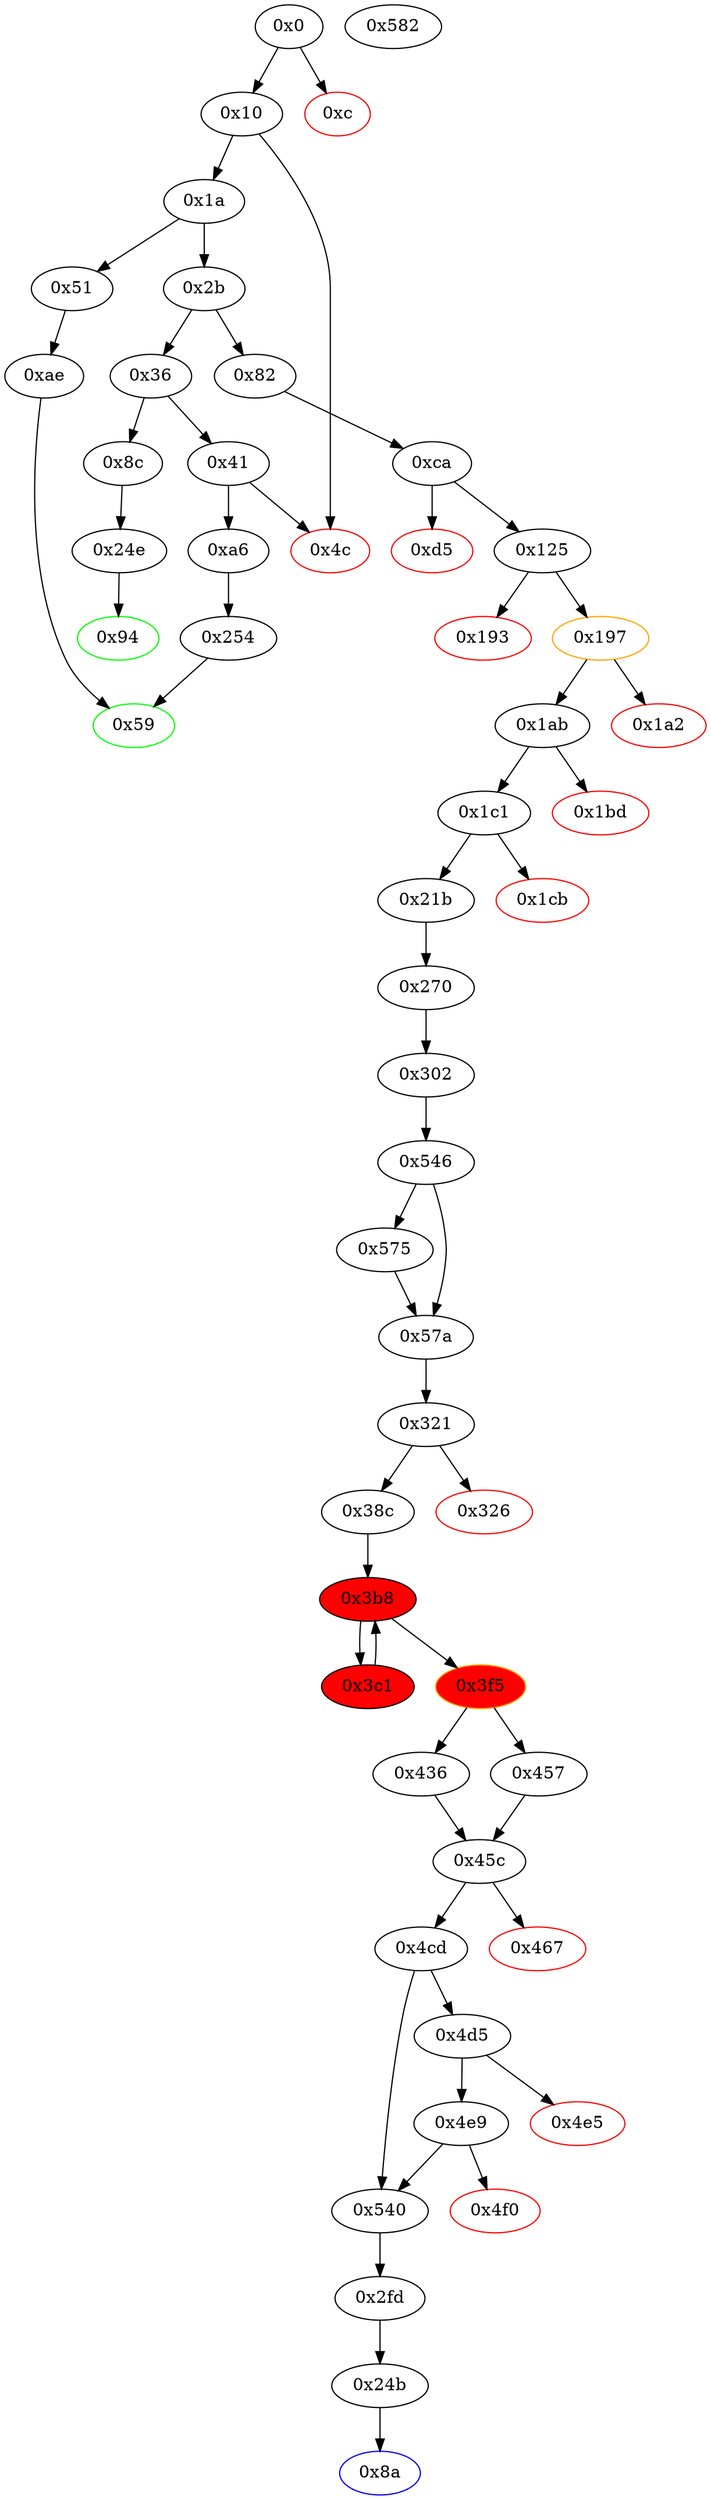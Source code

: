 strict digraph "" {
"0x3b8" [fillcolor=red, id="0x3b8", style=filled, tooltip="Block 0x3b8\n[0x3b8:0x3c0]\n---\nPredecessors: [0x38c, 0x3c1]\nSuccessors: [0x3c1, 0x3f5]\n---\n0x3b8 JUMPDEST\n0x3b9 PUSH1 0x20\n0x3bb DUP4\n0x3bc LT\n0x3bd PUSH2 0x3f5\n0x3c0 JUMPI\n---\n0x3b8: JUMPDEST \n0x3b9: V205 = 0x20\n0x3bc: V206 = LT S2 0x20\n0x3bd: V207 = 0x3f5\n0x3c0: JUMPI 0x3f5 V206\n---\nEntry stack: [V13, 0x8a, V116, 0x24b, V142, V143, V116, 0x2fd, V142, V161, 0x0, 0x60, V199, V161, V201, V201, V204, V202, S2, S1, S0]\nStack pops: 3\nStack additions: [S2, S1, S0]\nExit stack: [V13, 0x8a, V116, 0x24b, V142, V143, V116, 0x2fd, V142, V161, 0x0, 0x60, V199, V161, V201, V201, V204, V202, S2, S1, S0]\n\nDef sites:\nV13: {0x1a.0x1f}\n0x8a: {0x82.0x83}\nV116: {0x1c1.0x1c3}\n0x24b: {0x21b.0x222}\nV142: {0x21b.0x23d}\nV143: {0x21b.0x23f}\nV116: {0x1c1.0x1c3}\n0x2fd: {0x270.0x2f3}\nV142: {0x21b.0x23d}\nV161: {0x270.0x29a}\n0x0: {0x38c.0x38d}\n0x60: {0x38c.0x38f}\nV199: {0x38c.0x3a7}\nV161: {0x270.0x29a}\nV201: {0x38c.0x3ab}\nV201: {0x38c.0x3ab}\nV204: {0x38c.0x3b3}\nV202: {0x38c.0x3af}\nS2: {0x3c1.0x3e8, 0x38c.0x3af}\nS1: {0x3c1.0x3ee, 0x38c.0x3ab}\nS0: {0x3c1.0x3f0, 0x38c.0x3b3}\n"];
"0x51" [fillcolor=white, id="0x51", style=filled, tooltip="Block 0x51\n[0x51:0x58]\n---\nPredecessors: [0x1a]\nSuccessors: [0xae]\n---\n0x51 JUMPDEST\n0x52 PUSH2 0x59\n0x55 PUSH2 0xae\n0x58 JUMP\n---\n0x51: JUMPDEST \n0x52: V27 = 0x59\n0x55: V28 = 0xae\n0x58: JUMP 0xae\n---\nEntry stack: [V13]\nStack pops: 0\nStack additions: [0x59]\nExit stack: [V13, 0x59]\n\nDef sites:\nV13: {0x1a.0x1f}\n"];
"0x4f0" [color=red, fillcolor=white, id="0x4f0", style=filled, tooltip="Block 0x4f0\n[0x4f0:0x53f]\n---\nPredecessors: [0x4e9]\nSuccessors: []\n---\n0x4f0 PUSH1 0x40\n0x4f2 MLOAD\n0x4f3 PUSH32 0x8c379a000000000000000000000000000000000000000000000000000000000\n0x514 DUP2\n0x515 MSTORE\n0x516 PUSH1 0x4\n0x518 ADD\n0x519 DUP1\n0x51a DUP1\n0x51b PUSH1 0x20\n0x51d ADD\n0x51e DUP3\n0x51f DUP2\n0x520 SUB\n0x521 DUP3\n0x522 MSTORE\n0x523 PUSH1 0x2a\n0x525 DUP2\n0x526 MSTORE\n0x527 PUSH1 0x20\n0x529 ADD\n0x52a DUP1\n0x52b PUSH2 0x5b5\n0x52e PUSH1 0x2a\n0x530 SWAP2\n0x531 CODECOPY\n0x532 PUSH1 0x40\n0x534 ADD\n0x535 SWAP2\n0x536 POP\n0x537 POP\n0x538 PUSH1 0x40\n0x53a MLOAD\n0x53b DUP1\n0x53c SWAP2\n0x53d SUB\n0x53e SWAP1\n0x53f REVERT\n---\n0x4f0: V285 = 0x40\n0x4f2: V286 = M[0x40]\n0x4f3: V287 = 0x8c379a000000000000000000000000000000000000000000000000000000000\n0x515: M[V286] = 0x8c379a000000000000000000000000000000000000000000000000000000000\n0x516: V288 = 0x4\n0x518: V289 = ADD 0x4 V286\n0x51b: V290 = 0x20\n0x51d: V291 = ADD 0x20 V289\n0x520: V292 = SUB V291 V289\n0x522: M[V289] = V292\n0x523: V293 = 0x2a\n0x526: M[V291] = 0x2a\n0x527: V294 = 0x20\n0x529: V295 = ADD 0x20 V291\n0x52b: V296 = 0x5b5\n0x52e: V297 = 0x2a\n0x531: CODECOPY V295 0x5b5 0x2a\n0x532: V298 = 0x40\n0x534: V299 = ADD 0x40 V295\n0x538: V300 = 0x40\n0x53a: V301 = M[0x40]\n0x53d: V302 = SUB V299 V301\n0x53f: REVERT V301 V302\n---\nEntry stack: [V13, 0x8a, V116, 0x24b, V142, V143, V116, 0x2fd, V142, V161, V234, S0]\nStack pops: 0\nStack additions: []\nExit stack: [V13, 0x8a, V116, 0x24b, V142, V143, V116, 0x2fd, V142, V161, V234, S0]\n\nDef sites:\nV13: {0x1a.0x1f}\n0x8a: {0x82.0x83}\nV116: {0x1c1.0x1c3}\n0x24b: {0x21b.0x222}\nV142: {0x21b.0x23d}\nV143: {0x21b.0x23f}\nV116: {0x1c1.0x1c3}\n0x2fd: {0x270.0x2f3}\nV142: {0x21b.0x23d}\nV161: {0x270.0x29a}\nV234: {0x3f5.0x428}\nS0: {0x457.0x458, 0x436.0x438}\n"];
"0x302" [fillcolor=white, id="0x302", style=filled, tooltip="Block 0x302\n[0x302:0x320]\n---\nPredecessors: [0x270]\nSuccessors: [0x546]\n---\n0x302 JUMPDEST\n0x303 PUSH2 0x321\n0x306 DUP3\n0x307 PUSH20 0xffffffffffffffffffffffffffffffffffffffff\n0x31c AND\n0x31d PUSH2 0x546\n0x320 JUMP\n---\n0x302: JUMPDEST \n0x303: V175 = 0x321\n0x307: V176 = 0xffffffffffffffffffffffffffffffffffffffff\n0x31c: V177 = AND 0xffffffffffffffffffffffffffffffffffffffff V142\n0x31d: V178 = 0x546\n0x320: JUMP 0x546\n---\nEntry stack: [V13, 0x8a, V116, 0x24b, V142, V143, V116, 0x2fd, V142, V161]\nStack pops: 2\nStack additions: [S1, S0, 0x321, V177]\nExit stack: [V13, 0x8a, V116, 0x24b, V142, V143, V116, 0x2fd, V142, V161, 0x321, V177]\n\nDef sites:\nV13: {0x1a.0x1f}\n0x8a: {0x82.0x83}\nV116: {0x1c1.0x1c3}\n0x24b: {0x21b.0x222}\nV142: {0x21b.0x23d}\nV143: {0x21b.0x23f}\nV116: {0x1c1.0x1c3}\n0x2fd: {0x270.0x2f3}\nV142: {0x21b.0x23d}\nV161: {0x270.0x29a}\n"];
"0x193" [color=red, fillcolor=white, id="0x193", style=filled, tooltip="Block 0x193\n[0x193:0x196]\n---\nPredecessors: [0x125]\nSuccessors: []\n---\n0x193 PUSH1 0x0\n0x195 DUP1\n0x196 REVERT\n---\n0x193: V98 = 0x0\n0x196: REVERT 0x0 0x0\n---\nEntry stack: [V13, 0x8a, 0x0, V87, 0x70a08231, V90, 0x20, V85, V93, V85, V87, V95]\nStack pops: 0\nStack additions: []\nExit stack: [V13, 0x8a, 0x0, V87, 0x70a08231, V90, 0x20, V85, V93, V85, V87, V95]\n\nDef sites:\nV13: {0x1a.0x1f}\n0x8a: {0x82.0x83}\n0x0: {0x125.0x126}\nV87: {0x125.0x170}\n0x70a08231: {0x125.0x172}\nV90: {0x125.0x17c}\n0x20: {0x125.0x17e}\nV85: {0x125.0x158}\nV93: {0x125.0x187}\nV85: {0x125.0x158}\nV87: {0x125.0x170}\nV95: {0x125.0x18c}\n"];
"0x270" [fillcolor=white, id="0x270", style=filled, tooltip="Block 0x270\n[0x270:0x2fc]\n---\nPredecessors: [0x21b]\nSuccessors: [0x302]\n---\n0x270 JUMPDEST\n0x271 PUSH1 0x40\n0x273 DUP1\n0x274 MLOAD\n0x275 PUSH20 0xffffffffffffffffffffffffffffffffffffffff\n0x28a DUP5\n0x28b AND\n0x28c PUSH1 0x24\n0x28e DUP3\n0x28f ADD\n0x290 MSTORE\n0x291 PUSH1 0x44\n0x293 DUP1\n0x294 DUP3\n0x295 ADD\n0x296 DUP5\n0x297 SWAP1\n0x298 MSTORE\n0x299 DUP3\n0x29a MLOAD\n0x29b DUP1\n0x29c DUP4\n0x29d SUB\n0x29e SWAP1\n0x29f SWAP2\n0x2a0 ADD\n0x2a1 DUP2\n0x2a2 MSTORE\n0x2a3 PUSH1 0x64\n0x2a5 SWAP1\n0x2a6 SWAP2\n0x2a7 ADD\n0x2a8 SWAP1\n0x2a9 SWAP2\n0x2aa MSTORE\n0x2ab PUSH1 0x20\n0x2ad DUP2\n0x2ae ADD\n0x2af DUP1\n0x2b0 MLOAD\n0x2b1 PUSH28 0xffffffffffffffffffffffffffffffffffffffffffffffffffffffff\n0x2ce AND\n0x2cf PUSH32 0xa9059cbb00000000000000000000000000000000000000000000000000000000\n0x2f0 OR\n0x2f1 SWAP1\n0x2f2 MSTORE\n0x2f3 PUSH2 0x2fd\n0x2f6 SWAP1\n0x2f7 DUP5\n0x2f8 SWAP1\n0x2f9 PUSH2 0x302\n0x2fc JUMP\n---\n0x270: JUMPDEST \n0x271: V153 = 0x40\n0x274: V154 = M[0x40]\n0x275: V155 = 0xffffffffffffffffffffffffffffffffffffffff\n0x28b: V156 = AND V143 0xffffffffffffffffffffffffffffffffffffffff\n0x28c: V157 = 0x24\n0x28f: V158 = ADD V154 0x24\n0x290: M[V158] = V156\n0x291: V159 = 0x44\n0x295: V160 = ADD V154 0x44\n0x298: M[V160] = V116\n0x29a: V161 = M[0x40]\n0x29d: V162 = SUB V154 V161\n0x2a0: V163 = ADD 0x44 V162\n0x2a2: M[V161] = V163\n0x2a3: V164 = 0x64\n0x2a7: V165 = ADD V154 0x64\n0x2aa: M[0x40] = V165\n0x2ab: V166 = 0x20\n0x2ae: V167 = ADD V161 0x20\n0x2b0: V168 = M[V167]\n0x2b1: V169 = 0xffffffffffffffffffffffffffffffffffffffffffffffffffffffff\n0x2ce: V170 = AND 0xffffffffffffffffffffffffffffffffffffffffffffffffffffffff V168\n0x2cf: V171 = 0xa9059cbb00000000000000000000000000000000000000000000000000000000\n0x2f0: V172 = OR 0xa9059cbb00000000000000000000000000000000000000000000000000000000 V170\n0x2f2: M[V167] = V172\n0x2f3: V173 = 0x2fd\n0x2f9: V174 = 0x302\n0x2fc: JUMP 0x302\n---\nEntry stack: [V13, 0x8a, V116, 0x24b, V142, V143, V116]\nStack pops: 3\nStack additions: [S2, S1, S0, 0x2fd, S2, V161]\nExit stack: [V13, 0x8a, V116, 0x24b, V142, V143, V116, 0x2fd, V142, V161]\n\nDef sites:\nV13: {0x1a.0x1f}\n0x8a: {0x82.0x83}\nV116: {0x1c1.0x1c3}\n0x24b: {0x21b.0x222}\nV142: {0x21b.0x23d}\nV143: {0x21b.0x23f}\nV116: {0x1c1.0x1c3}\n"];
"0x575" [fillcolor=white, id="0x575", style=filled, tooltip="Block 0x575\n[0x575:0x579]\n---\nPredecessors: [0x546]\nSuccessors: [0x57a]\n---\n0x575 POP\n0x576 DUP1\n0x577 DUP3\n0x578 EQ\n0x579 ISZERO\n---\n0x578: V309 = EQ V304 0xc5d2460186f7233c927e7db2dcc703c0e500b653ca82273b7bfad8045d85a470\n0x579: V310 = ISZERO V309\n---\nEntry stack: [V13, 0x8a, V116, 0x24b, V142, V143, V116, 0x2fd, V142, V161, 0x321, V177, 0x0, V304, 0xc5d2460186f7233c927e7db2dcc703c0e500b653ca82273b7bfad8045d85a470, V307]\nStack pops: 3\nStack additions: [S2, S1, V310]\nExit stack: [V13, 0x8a, V116, 0x24b, V142, V143, V116, 0x2fd, V142, V161, 0x321, V177, 0x0, V304, 0xc5d2460186f7233c927e7db2dcc703c0e500b653ca82273b7bfad8045d85a470, V310]\n\nDef sites:\nV13: {0x1a.0x1f}\n0x8a: {0x82.0x83}\nV116: {0x1c1.0x1c3}\n0x24b: {0x21b.0x222}\nV142: {0x21b.0x23d}\nV143: {0x21b.0x23f}\nV116: {0x1c1.0x1c3}\n0x2fd: {0x270.0x2f3}\nV142: {0x21b.0x23d}\nV161: {0x270.0x29a}\n0x321: {0x302.0x303}\nV177: {0x302.0x31c}\n0x0: {0x546.0x547}\nV304: {0x546.0x54a}\n0xc5d2460186f7233c927e7db2dcc703c0e500b653ca82273b7bfad8045d85a470: {0x546.0x54b}\nV307: {0x546.0x56f}\n"];
"0x2b" [fillcolor=white, id="0x2b", style=filled, tooltip="Block 0x2b\n[0x2b:0x35]\n---\nPredecessors: [0x1a]\nSuccessors: [0x36, 0x82]\n---\n0x2b DUP1\n0x2c PUSH4 0x86d1a69f\n0x31 EQ\n0x32 PUSH2 0x82\n0x35 JUMPI\n---\n0x2c: V17 = 0x86d1a69f\n0x31: V18 = EQ 0x86d1a69f V13\n0x32: V19 = 0x82\n0x35: JUMPI 0x82 V18\n---\nEntry stack: [V13]\nStack pops: 1\nStack additions: [S0]\nExit stack: [V13]\n\nDef sites:\nV13: {0x1a.0x1f}\n"];
"0x24b" [fillcolor=white, id="0x24b", style=filled, tooltip="Block 0x24b\n[0x24b:0x24d]\n---\nPredecessors: [0x2fd]\nSuccessors: [0x8a]\n---\n0x24b JUMPDEST\n0x24c POP\n0x24d JUMP\n---\n0x24b: JUMPDEST \n0x24d: JUMP 0x8a\n---\nEntry stack: [V13, 0x8a, V116]\nStack pops: 2\nStack additions: []\nExit stack: [V13]\n\nDef sites:\nV13: {0x1a.0x1f}\n0x8a: {0x82.0x83}\nV116: {0x1c1.0x1c3}\n"];
"0x1ab" [fillcolor=white, id="0x1ab", style=filled, tooltip="Block 0x1ab\n[0x1ab:0x1bc]\n---\nPredecessors: [0x197]\nSuccessors: [0x1bd, 0x1c1]\n---\n0x1ab JUMPDEST\n0x1ac POP\n0x1ad POP\n0x1ae POP\n0x1af POP\n0x1b0 PUSH1 0x40\n0x1b2 MLOAD\n0x1b3 RETURNDATASIZE\n0x1b4 PUSH1 0x20\n0x1b6 DUP2\n0x1b7 LT\n0x1b8 ISZERO\n0x1b9 PUSH2 0x1c1\n0x1bc JUMPI\n---\n0x1ab: JUMPDEST \n0x1b0: V108 = 0x40\n0x1b2: V109 = M[0x40]\n0x1b3: V110 = RETURNDATASIZE\n0x1b4: V111 = 0x20\n0x1b7: V112 = LT V110 0x20\n0x1b8: V113 = ISZERO V112\n0x1b9: V114 = 0x1c1\n0x1bc: JUMPI 0x1c1 V113\n---\nEntry stack: [V13, 0x8a, 0x0, V87, 0x70a08231, V90, V101]\nStack pops: 4\nStack additions: [V109, V110]\nExit stack: [V13, 0x8a, 0x0, V109, V110]\n\nDef sites:\nV13: {0x1a.0x1f}\n0x8a: {0x82.0x83}\n0x0: {0x125.0x126}\nV87: {0x125.0x170}\n0x70a08231: {0x125.0x172}\nV90: {0x125.0x17c}\nV101: {0x197.0x19b}\n"];
"0x45c" [fillcolor=white, id="0x45c", style=filled, tooltip="Block 0x45c\n[0x45c:0x466]\n---\nPredecessors: [0x436, 0x457]\nSuccessors: [0x467, 0x4cd]\n---\n0x45c JUMPDEST\n0x45d POP\n0x45e SWAP2\n0x45f POP\n0x460 SWAP2\n0x461 POP\n0x462 DUP2\n0x463 PUSH2 0x4cd\n0x466 JUMPI\n---\n0x45c: JUMPDEST \n0x463: V256 = 0x4cd\n0x466: JUMPI 0x4cd V234\n---\nEntry stack: [V13, 0x8a, V116, 0x24b, V142, V143, V116, 0x2fd, V142, V161, 0x0, 0x60, V234, S1, V235]\nStack pops: 5\nStack additions: [S2, S1]\nExit stack: [V13, 0x8a, V116, 0x24b, V142, V143, V116, 0x2fd, V142, V161, V234, S1]\n\nDef sites:\nV13: {0x1a.0x1f}\n0x8a: {0x82.0x83}\nV116: {0x1c1.0x1c3}\n0x24b: {0x21b.0x222}\nV142: {0x21b.0x23d}\nV143: {0x21b.0x23f}\nV116: {0x1c1.0x1c3}\n0x2fd: {0x270.0x2f3}\nV142: {0x21b.0x23d}\nV161: {0x270.0x29a}\n0x0: {0x38c.0x38d}\n0x60: {0x38c.0x38f}\nV234: {0x3f5.0x428}\nS1: {0x457.0x458, 0x436.0x438}\nV235: {0x3f5.0x42c}\n"];
"0x1a2" [color=red, fillcolor=white, id="0x1a2", style=filled, tooltip="Block 0x1a2\n[0x1a2:0x1aa]\n---\nPredecessors: [0x197]\nSuccessors: []\n---\n0x1a2 RETURNDATASIZE\n0x1a3 PUSH1 0x0\n0x1a5 DUP1\n0x1a6 RETURNDATACOPY\n0x1a7 RETURNDATASIZE\n0x1a8 PUSH1 0x0\n0x1aa REVERT\n---\n0x1a2: V104 = RETURNDATASIZE\n0x1a3: V105 = 0x0\n0x1a6: RETURNDATACOPY 0x0 0x0 V104\n0x1a7: V106 = RETURNDATASIZE\n0x1a8: V107 = 0x0\n0x1aa: REVERT 0x0 V106\n---\nEntry stack: [V13, 0x8a, 0x0, V87, 0x70a08231, V90, V101]\nStack pops: 0\nStack additions: []\nExit stack: [V13, 0x8a, 0x0, V87, 0x70a08231, V90, V101]\n\nDef sites:\nV13: {0x1a.0x1f}\n0x8a: {0x82.0x83}\n0x0: {0x125.0x126}\nV87: {0x125.0x170}\n0x70a08231: {0x125.0x172}\nV90: {0x125.0x17c}\nV101: {0x197.0x19b}\n"];
"0x254" [fillcolor=white, id="0x254", style=filled, tooltip="Block 0x254\n[0x254:0x26f]\n---\nPredecessors: [0xa6]\nSuccessors: [0x59]\n---\n0x254 JUMPDEST\n0x255 PUSH1 0x0\n0x257 SLOAD\n0x258 PUSH20 0xffffffffffffffffffffffffffffffffffffffff\n0x26d AND\n0x26e SWAP1\n0x26f JUMP\n---\n0x254: JUMPDEST \n0x255: V149 = 0x0\n0x257: V150 = S[0x0]\n0x258: V151 = 0xffffffffffffffffffffffffffffffffffffffff\n0x26d: V152 = AND 0xffffffffffffffffffffffffffffffffffffffff V150\n0x26f: JUMP 0x59\n---\nEntry stack: [V13, 0x59]\nStack pops: 1\nStack additions: [V152]\nExit stack: [V13, V152]\n\nDef sites:\nV13: {0x1a.0x1f}\n0x59: {0xa6.0xa7}\n"];
"0x546" [fillcolor=white, id="0x546", style=filled, tooltip="Block 0x546\n[0x546:0x574]\n---\nPredecessors: [0x302]\nSuccessors: [0x575, 0x57a]\n---\n0x546 JUMPDEST\n0x547 PUSH1 0x0\n0x549 DUP2\n0x54a EXTCODEHASH\n0x54b PUSH32 0xc5d2460186f7233c927e7db2dcc703c0e500b653ca82273b7bfad8045d85a470\n0x56c DUP2\n0x56d ISZERO\n0x56e DUP1\n0x56f ISZERO\n0x570 SWAP1\n0x571 PUSH2 0x57a\n0x574 JUMPI\n---\n0x546: JUMPDEST \n0x547: V303 = 0x0\n0x54a: V304 = EXTCODEHASH V177\n0x54b: V305 = 0xc5d2460186f7233c927e7db2dcc703c0e500b653ca82273b7bfad8045d85a470\n0x56d: V306 = ISZERO V304\n0x56f: V307 = ISZERO V306\n0x571: V308 = 0x57a\n0x574: JUMPI 0x57a V306\n---\nEntry stack: [V13, 0x8a, V116, 0x24b, V142, V143, V116, 0x2fd, V142, V161, 0x321, V177]\nStack pops: 1\nStack additions: [S0, 0x0, V304, 0xc5d2460186f7233c927e7db2dcc703c0e500b653ca82273b7bfad8045d85a470, V307]\nExit stack: [V13, 0x8a, V116, 0x24b, V142, V143, V116, 0x2fd, V142, V161, 0x321, V177, 0x0, V304, 0xc5d2460186f7233c927e7db2dcc703c0e500b653ca82273b7bfad8045d85a470, V307]\n\nDef sites:\nV13: {0x1a.0x1f}\n0x8a: {0x82.0x83}\nV116: {0x1c1.0x1c3}\n0x24b: {0x21b.0x222}\nV142: {0x21b.0x23d}\nV143: {0x21b.0x23f}\nV116: {0x1c1.0x1c3}\n0x2fd: {0x270.0x2f3}\nV142: {0x21b.0x23d}\nV161: {0x270.0x29a}\n0x321: {0x302.0x303}\nV177: {0x302.0x31c}\n"];
"0x1a" [fillcolor=white, id="0x1a", style=filled, tooltip="Block 0x1a\n[0x1a:0x2a]\n---\nPredecessors: [0x10]\nSuccessors: [0x2b, 0x51]\n---\n0x1a PUSH1 0x0\n0x1c CALLDATALOAD\n0x1d PUSH1 0xe0\n0x1f SHR\n0x20 DUP1\n0x21 PUSH4 0x38af3eed\n0x26 EQ\n0x27 PUSH2 0x51\n0x2a JUMPI\n---\n0x1a: V10 = 0x0\n0x1c: V11 = CALLDATALOAD 0x0\n0x1d: V12 = 0xe0\n0x1f: V13 = SHR 0xe0 V11\n0x21: V14 = 0x38af3eed\n0x26: V15 = EQ 0x38af3eed V13\n0x27: V16 = 0x51\n0x2a: JUMPI 0x51 V15\n---\nEntry stack: []\nStack pops: 0\nStack additions: [V13]\nExit stack: [V13]\n\nDef sites:\n"];
"0xca" [fillcolor=white, id="0xca", style=filled, tooltip="Block 0xca\n[0xca:0xd4]\n---\nPredecessors: [0x82]\nSuccessors: [0xd5, 0x125]\n---\n0xca JUMPDEST\n0xcb PUSH1 0x2\n0xcd SLOAD\n0xce TIMESTAMP\n0xcf LT\n0xd0 ISZERO\n0xd1 PUSH2 0x125\n0xd4 JUMPI\n---\n0xca: JUMPDEST \n0xcb: V53 = 0x2\n0xcd: V54 = S[0x2]\n0xce: V55 = TIMESTAMP\n0xcf: V56 = LT V55 V54\n0xd0: V57 = ISZERO V56\n0xd1: V58 = 0x125\n0xd4: JUMPI 0x125 V57\n---\nEntry stack: [V13, 0x8a]\nStack pops: 0\nStack additions: []\nExit stack: [V13, 0x8a]\n\nDef sites:\nV13: {0x1a.0x1f}\n0x8a: {0x82.0x83}\n"];
"0x3c1" [fillcolor=red, id="0x3c1", style=filled, tooltip="Block 0x3c1\n[0x3c1:0x3f4]\n---\nPredecessors: [0x3b8]\nSuccessors: [0x3b8]\n---\n0x3c1 DUP1\n0x3c2 MLOAD\n0x3c3 DUP3\n0x3c4 MSTORE\n0x3c5 PUSH32 0xffffffffffffffffffffffffffffffffffffffffffffffffffffffffffffffe0\n0x3e6 SWAP1\n0x3e7 SWAP3\n0x3e8 ADD\n0x3e9 SWAP2\n0x3ea PUSH1 0x20\n0x3ec SWAP2\n0x3ed DUP3\n0x3ee ADD\n0x3ef SWAP2\n0x3f0 ADD\n0x3f1 PUSH2 0x3b8\n0x3f4 JUMP\n---\n0x3c2: V208 = M[S0]\n0x3c4: M[S1] = V208\n0x3c5: V209 = 0xffffffffffffffffffffffffffffffffffffffffffffffffffffffffffffffe0\n0x3e8: V210 = ADD S2 0xffffffffffffffffffffffffffffffffffffffffffffffffffffffffffffffe0\n0x3ea: V211 = 0x20\n0x3ee: V212 = ADD 0x20 S1\n0x3f0: V213 = ADD 0x20 S0\n0x3f1: V214 = 0x3b8\n0x3f4: JUMP 0x3b8\n---\nEntry stack: [V13, 0x8a, V116, 0x24b, V142, V143, V116, 0x2fd, V142, V161, 0x0, 0x60, V199, V161, V201, V201, V204, V202, S2, S1, S0]\nStack pops: 3\nStack additions: [V210, V212, V213]\nExit stack: [V13, 0x8a, V116, 0x24b, V142, V143, V116, 0x2fd, V142, V161, 0x0, 0x60, V199, V161, V201, V201, V204, V202, V210, V212, V213]\n\nDef sites:\nV13: {0x1a.0x1f}\n0x8a: {0x82.0x83}\nV116: {0x1c1.0x1c3}\n0x24b: {0x21b.0x222}\nV142: {0x21b.0x23d}\nV143: {0x21b.0x23f}\nV116: {0x1c1.0x1c3}\n0x2fd: {0x270.0x2f3}\nV142: {0x21b.0x23d}\nV161: {0x270.0x29a}\n0x0: {0x38c.0x38d}\n0x60: {0x38c.0x38f}\nV199: {0x38c.0x3a7}\nV161: {0x270.0x29a}\nV201: {0x38c.0x3ab}\nV201: {0x38c.0x3ab}\nV204: {0x38c.0x3b3}\nV202: {0x38c.0x3af}\nS2: {0x3c1.0x3e8, 0x38c.0x3af}\nS1: {0x3c1.0x3ee, 0x38c.0x3ab}\nS0: {0x3c1.0x3f0, 0x38c.0x3b3}\n"];
"0x3f5" [color=orange, fillcolor=red, id="0x3f5", style=filled, tooltip="Block 0x3f5\n[0x3f5:0x435]\n---\nPredecessors: [0x3b8]\nSuccessors: [0x436, 0x457]\n---\n0x3f5 JUMPDEST\n0x3f6 PUSH1 0x1\n0x3f8 DUP4\n0x3f9 PUSH1 0x20\n0x3fb SUB\n0x3fc PUSH2 0x100\n0x3ff EXP\n0x400 SUB\n0x401 DUP1\n0x402 NOT\n0x403 DUP3\n0x404 MLOAD\n0x405 AND\n0x406 DUP2\n0x407 DUP5\n0x408 MLOAD\n0x409 AND\n0x40a DUP1\n0x40b DUP3\n0x40c OR\n0x40d DUP6\n0x40e MSTORE\n0x40f POP\n0x410 POP\n0x411 POP\n0x412 POP\n0x413 POP\n0x414 POP\n0x415 SWAP1\n0x416 POP\n0x417 ADD\n0x418 SWAP2\n0x419 POP\n0x41a POP\n0x41b PUSH1 0x0\n0x41d PUSH1 0x40\n0x41f MLOAD\n0x420 DUP1\n0x421 DUP4\n0x422 SUB\n0x423 DUP2\n0x424 PUSH1 0x0\n0x426 DUP7\n0x427 GAS\n0x428 CALL\n0x429 SWAP2\n0x42a POP\n0x42b POP\n0x42c RETURNDATASIZE\n0x42d DUP1\n0x42e PUSH1 0x0\n0x430 DUP2\n0x431 EQ\n0x432 PUSH2 0x457\n0x435 JUMPI\n---\n0x3f5: JUMPDEST \n0x3f6: V215 = 0x1\n0x3f9: V216 = 0x20\n0x3fb: V217 = SUB 0x20 S2\n0x3fc: V218 = 0x100\n0x3ff: V219 = EXP 0x100 V217\n0x400: V220 = SUB V219 0x1\n0x402: V221 = NOT V220\n0x404: V222 = M[S0]\n0x405: V223 = AND V222 V221\n0x408: V224 = M[S1]\n0x409: V225 = AND V224 V220\n0x40c: V226 = OR V223 V225\n0x40e: M[S1] = V226\n0x417: V227 = ADD V202 V201\n0x41b: V228 = 0x0\n0x41d: V229 = 0x40\n0x41f: V230 = M[0x40]\n0x422: V231 = SUB V227 V230\n0x424: V232 = 0x0\n0x427: V233 = GAS\n0x428: V234 = CALL V233 V199 0x0 V230 V231 V230 0x0\n0x42c: V235 = RETURNDATASIZE\n0x42e: V236 = 0x0\n0x431: V237 = EQ V235 0x0\n0x432: V238 = 0x457\n0x435: JUMPI 0x457 V237\n---\nEntry stack: [V13, 0x8a, V116, 0x24b, V142, V143, V116, 0x2fd, V142, V161, 0x0, 0x60, V199, V161, V201, V201, V204, V202, S2, S1, S0]\nStack pops: 9\nStack additions: [V234, V235, V235]\nExit stack: [V13, 0x8a, V116, 0x24b, V142, V143, V116, 0x2fd, V142, V161, 0x0, 0x60, V234, V235, V235]\n\nDef sites:\nV13: {0x1a.0x1f}\n0x8a: {0x82.0x83}\nV116: {0x1c1.0x1c3}\n0x24b: {0x21b.0x222}\nV142: {0x21b.0x23d}\nV143: {0x21b.0x23f}\nV116: {0x1c1.0x1c3}\n0x2fd: {0x270.0x2f3}\nV142: {0x21b.0x23d}\nV161: {0x270.0x29a}\n0x0: {0x38c.0x38d}\n0x60: {0x38c.0x38f}\nV199: {0x38c.0x3a7}\nV161: {0x270.0x29a}\nV201: {0x38c.0x3ab}\nV201: {0x38c.0x3ab}\nV204: {0x38c.0x3b3}\nV202: {0x38c.0x3af}\nS2: {0x3c1.0x3e8, 0x38c.0x3af}\nS1: {0x3c1.0x3ee, 0x38c.0x3ab}\nS0: {0x3c1.0x3f0, 0x38c.0x3b3}\n"];
"0x2fd" [fillcolor=white, id="0x2fd", style=filled, tooltip="Block 0x2fd\n[0x2fd:0x301]\n---\nPredecessors: [0x540]\nSuccessors: [0x24b]\n---\n0x2fd JUMPDEST\n0x2fe POP\n0x2ff POP\n0x300 POP\n0x301 JUMP\n---\n0x2fd: JUMPDEST \n0x301: JUMP 0x24b\n---\nEntry stack: [V13, 0x8a, V116, 0x24b, V142, V143, V116]\nStack pops: 4\nStack additions: []\nExit stack: [V13, 0x8a, V116]\n\nDef sites:\nV13: {0x1a.0x1f}\n0x8a: {0x82.0x83}\nV116: {0x1c1.0x1c3}\n0x24b: {0x21b.0x222}\nV142: {0x21b.0x23d}\nV143: {0x21b.0x23f}\nV116: {0x1c1.0x1c3}\n"];
"0x8a" [color=blue, fillcolor=white, id="0x8a", style=filled, tooltip="Block 0x8a\n[0x8a:0x8b]\n---\nPredecessors: [0x24b]\nSuccessors: []\n---\n0x8a JUMPDEST\n0x8b STOP\n---\n0x8a: JUMPDEST \n0x8b: STOP \n---\nEntry stack: [V13]\nStack pops: 0\nStack additions: []\nExit stack: [V13]\n\nDef sites:\nV13: {0x1a.0x1f}\n"];
"0xd5" [color=red, fillcolor=white, id="0xd5", style=filled, tooltip="Block 0xd5\n[0xd5:0x124]\n---\nPredecessors: [0xca]\nSuccessors: []\n---\n0xd5 PUSH1 0x40\n0xd7 MLOAD\n0xd8 PUSH32 0x8c379a000000000000000000000000000000000000000000000000000000000\n0xf9 DUP2\n0xfa MSTORE\n0xfb PUSH1 0x4\n0xfd ADD\n0xfe DUP1\n0xff DUP1\n0x100 PUSH1 0x20\n0x102 ADD\n0x103 DUP3\n0x104 DUP2\n0x105 SUB\n0x106 DUP3\n0x107 MSTORE\n0x108 PUSH1 0x32\n0x10a DUP2\n0x10b MSTORE\n0x10c PUSH1 0x20\n0x10e ADD\n0x10f DUP1\n0x110 PUSH2 0x583\n0x113 PUSH1 0x32\n0x115 SWAP2\n0x116 CODECOPY\n0x117 PUSH1 0x40\n0x119 ADD\n0x11a SWAP2\n0x11b POP\n0x11c POP\n0x11d PUSH1 0x40\n0x11f MLOAD\n0x120 DUP1\n0x121 SWAP2\n0x122 SUB\n0x123 SWAP1\n0x124 REVERT\n---\n0xd5: V59 = 0x40\n0xd7: V60 = M[0x40]\n0xd8: V61 = 0x8c379a000000000000000000000000000000000000000000000000000000000\n0xfa: M[V60] = 0x8c379a000000000000000000000000000000000000000000000000000000000\n0xfb: V62 = 0x4\n0xfd: V63 = ADD 0x4 V60\n0x100: V64 = 0x20\n0x102: V65 = ADD 0x20 V63\n0x105: V66 = SUB V65 V63\n0x107: M[V63] = V66\n0x108: V67 = 0x32\n0x10b: M[V65] = 0x32\n0x10c: V68 = 0x20\n0x10e: V69 = ADD 0x20 V65\n0x110: V70 = 0x583\n0x113: V71 = 0x32\n0x116: CODECOPY V69 0x583 0x32\n0x117: V72 = 0x40\n0x119: V73 = ADD 0x40 V69\n0x11d: V74 = 0x40\n0x11f: V75 = M[0x40]\n0x122: V76 = SUB V73 V75\n0x124: REVERT V75 V76\n---\nEntry stack: [V13, 0x8a]\nStack pops: 0\nStack additions: []\nExit stack: [V13, 0x8a]\n\nDef sites:\nV13: {0x1a.0x1f}\n0x8a: {0x82.0x83}\n"];
"0x1bd" [color=red, fillcolor=white, id="0x1bd", style=filled, tooltip="Block 0x1bd\n[0x1bd:0x1c0]\n---\nPredecessors: [0x1ab]\nSuccessors: []\n---\n0x1bd PUSH1 0x0\n0x1bf DUP1\n0x1c0 REVERT\n---\n0x1bd: V115 = 0x0\n0x1c0: REVERT 0x0 0x0\n---\nEntry stack: [V13, 0x8a, 0x0, V109, V110]\nStack pops: 0\nStack additions: []\nExit stack: [V13, 0x8a, 0x0, V109, V110]\n\nDef sites:\nV13: {0x1a.0x1f}\n0x8a: {0x82.0x83}\n0x0: {0x125.0x126}\nV109: {0x1ab.0x1b2}\nV110: {0x1ab.0x1b3}\n"];
"0x125" [fillcolor=white, id="0x125", style=filled, tooltip="Block 0x125\n[0x125:0x192]\n---\nPredecessors: [0xca]\nSuccessors: [0x193, 0x197]\n---\n0x125 JUMPDEST\n0x126 PUSH1 0x0\n0x128 DUP1\n0x129 SLOAD\n0x12a PUSH1 0x40\n0x12c DUP1\n0x12d MLOAD\n0x12e PUSH32 0x70a0823100000000000000000000000000000000000000000000000000000000\n0x14f DUP2\n0x150 MSTORE\n0x151 ADDRESS\n0x152 PUSH1 0x4\n0x154 DUP3\n0x155 ADD\n0x156 MSTORE\n0x157 SWAP1\n0x158 MLOAD\n0x159 PUSH20 0xffffffffffffffffffffffffffffffffffffffff\n0x16e SWAP1\n0x16f SWAP3\n0x170 AND\n0x171 SWAP2\n0x172 PUSH4 0x70a08231\n0x177 SWAP2\n0x178 PUSH1 0x24\n0x17a DUP1\n0x17b DUP3\n0x17c ADD\n0x17d SWAP3\n0x17e PUSH1 0x20\n0x180 SWAP3\n0x181 SWAP1\n0x182 SWAP2\n0x183 SWAP1\n0x184 DUP3\n0x185 SWAP1\n0x186 SUB\n0x187 ADD\n0x188 DUP2\n0x189 DUP7\n0x18a DUP1\n0x18b EXTCODESIZE\n0x18c ISZERO\n0x18d DUP1\n0x18e ISZERO\n0x18f PUSH2 0x197\n0x192 JUMPI\n---\n0x125: JUMPDEST \n0x126: V77 = 0x0\n0x129: V78 = S[0x0]\n0x12a: V79 = 0x40\n0x12d: V80 = M[0x40]\n0x12e: V81 = 0x70a0823100000000000000000000000000000000000000000000000000000000\n0x150: M[V80] = 0x70a0823100000000000000000000000000000000000000000000000000000000\n0x151: V82 = ADDRESS\n0x152: V83 = 0x4\n0x155: V84 = ADD V80 0x4\n0x156: M[V84] = V82\n0x158: V85 = M[0x40]\n0x159: V86 = 0xffffffffffffffffffffffffffffffffffffffff\n0x170: V87 = AND V78 0xffffffffffffffffffffffffffffffffffffffff\n0x172: V88 = 0x70a08231\n0x178: V89 = 0x24\n0x17c: V90 = ADD V80 0x24\n0x17e: V91 = 0x20\n0x186: V92 = SUB V80 V85\n0x187: V93 = ADD V92 0x24\n0x18b: V94 = EXTCODESIZE V87\n0x18c: V95 = ISZERO V94\n0x18e: V96 = ISZERO V95\n0x18f: V97 = 0x197\n0x192: JUMPI 0x197 V96\n---\nEntry stack: [V13, 0x8a]\nStack pops: 0\nStack additions: [0x0, V87, 0x70a08231, V90, 0x20, V85, V93, V85, V87, V95]\nExit stack: [V13, 0x8a, 0x0, V87, 0x70a08231, V90, 0x20, V85, V93, V85, V87, V95]\n\nDef sites:\nV13: {0x1a.0x1f}\n0x8a: {0x82.0x83}\n"];
"0x540" [fillcolor=white, id="0x540", style=filled, tooltip="Block 0x540\n[0x540:0x545]\n---\nPredecessors: [0x4cd, 0x4e9]\nSuccessors: [0x2fd]\n---\n0x540 JUMPDEST\n0x541 POP\n0x542 POP\n0x543 POP\n0x544 POP\n0x545 JUMP\n---\n0x540: JUMPDEST \n0x545: JUMP 0x2fd\n---\nEntry stack: [V13, 0x8a, V116, 0x24b, V142, V143, V116, 0x2fd, V142, V161, V234, S0]\nStack pops: 5\nStack additions: []\nExit stack: [V13, 0x8a, V116, 0x24b, V142, V143, V116]\n\nDef sites:\nV13: {0x1a.0x1f}\n0x8a: {0x82.0x83}\nV116: {0x1c1.0x1c3}\n0x24b: {0x21b.0x222}\nV142: {0x21b.0x23d}\nV143: {0x21b.0x23f}\nV116: {0x1c1.0x1c3}\n0x2fd: {0x270.0x2f3}\nV142: {0x21b.0x23d}\nV161: {0x270.0x29a}\nV234: {0x3f5.0x428}\nS0: {0x457.0x458, 0x436.0x438}\n"];
"0x38c" [fillcolor=white, id="0x38c", style=filled, tooltip="Block 0x38c\n[0x38c:0x3b7]\n---\nPredecessors: [0x321]\nSuccessors: [0x3b8]\n---\n0x38c JUMPDEST\n0x38d PUSH1 0x0\n0x38f PUSH1 0x60\n0x391 DUP4\n0x392 PUSH20 0xffffffffffffffffffffffffffffffffffffffff\n0x3a7 AND\n0x3a8 DUP4\n0x3a9 PUSH1 0x40\n0x3ab MLOAD\n0x3ac DUP1\n0x3ad DUP3\n0x3ae DUP1\n0x3af MLOAD\n0x3b0 SWAP1\n0x3b1 PUSH1 0x20\n0x3b3 ADD\n0x3b4 SWAP1\n0x3b5 DUP1\n0x3b6 DUP4\n0x3b7 DUP4\n---\n0x38c: JUMPDEST \n0x38d: V196 = 0x0\n0x38f: V197 = 0x60\n0x392: V198 = 0xffffffffffffffffffffffffffffffffffffffff\n0x3a7: V199 = AND 0xffffffffffffffffffffffffffffffffffffffff V142\n0x3a9: V200 = 0x40\n0x3ab: V201 = M[0x40]\n0x3af: V202 = M[V161]\n0x3b1: V203 = 0x20\n0x3b3: V204 = ADD 0x20 V161\n---\nEntry stack: [V13, 0x8a, V116, 0x24b, V142, V143, V116, 0x2fd, V142, V161]\nStack pops: 2\nStack additions: [S1, S0, 0x0, 0x60, V199, S0, V201, V201, V204, V202, V202, V201, V204]\nExit stack: [V13, 0x8a, V116, 0x24b, V142, V143, V116, 0x2fd, V142, V161, 0x0, 0x60, V199, V161, V201, V201, V204, V202, V202, V201, V204]\n\nDef sites:\nV13: {0x1a.0x1f}\n0x8a: {0x82.0x83}\nV116: {0x1c1.0x1c3}\n0x24b: {0x21b.0x222}\nV142: {0x21b.0x23d}\nV143: {0x21b.0x23f}\nV116: {0x1c1.0x1c3}\n0x2fd: {0x270.0x2f3}\nV142: {0x21b.0x23d}\nV161: {0x270.0x29a}\n"];
"0x4d5" [fillcolor=white, id="0x4d5", style=filled, tooltip="Block 0x4d5\n[0x4d5:0x4e4]\n---\nPredecessors: [0x4cd]\nSuccessors: [0x4e5, 0x4e9]\n---\n0x4d5 DUP1\n0x4d6 DUP1\n0x4d7 PUSH1 0x20\n0x4d9 ADD\n0x4da SWAP1\n0x4db MLOAD\n0x4dc PUSH1 0x20\n0x4de DUP2\n0x4df LT\n0x4e0 ISZERO\n0x4e1 PUSH2 0x4e9\n0x4e4 JUMPI\n---\n0x4d7: V275 = 0x20\n0x4d9: V276 = ADD 0x20 S0\n0x4db: V277 = M[S0]\n0x4dc: V278 = 0x20\n0x4df: V279 = LT V277 0x20\n0x4e0: V280 = ISZERO V279\n0x4e1: V281 = 0x4e9\n0x4e4: JUMPI 0x4e9 V280\n---\nEntry stack: [V13, 0x8a, V116, 0x24b, V142, V143, V116, 0x2fd, V142, V161, V234, S0]\nStack pops: 1\nStack additions: [S0, V276, V277]\nExit stack: [V13, 0x8a, V116, 0x24b, V142, V143, V116, 0x2fd, V142, V161, V234, S0, V276, V277]\n\nDef sites:\nV13: {0x1a.0x1f}\n0x8a: {0x82.0x83}\nV116: {0x1c1.0x1c3}\n0x24b: {0x21b.0x222}\nV142: {0x21b.0x23d}\nV143: {0x21b.0x23f}\nV116: {0x1c1.0x1c3}\n0x2fd: {0x270.0x2f3}\nV142: {0x21b.0x23d}\nV161: {0x270.0x29a}\nV234: {0x3f5.0x428}\nS0: {0x457.0x458, 0x436.0x438}\n"];
"0x4cd" [fillcolor=white, id="0x4cd", style=filled, tooltip="Block 0x4cd\n[0x4cd:0x4d4]\n---\nPredecessors: [0x45c]\nSuccessors: [0x4d5, 0x540]\n---\n0x4cd JUMPDEST\n0x4ce DUP1\n0x4cf MLOAD\n0x4d0 ISZERO\n0x4d1 PUSH2 0x540\n0x4d4 JUMPI\n---\n0x4cd: JUMPDEST \n0x4cf: V272 = M[S0]\n0x4d0: V273 = ISZERO V272\n0x4d1: V274 = 0x540\n0x4d4: JUMPI 0x540 V273\n---\nEntry stack: [V13, 0x8a, V116, 0x24b, V142, V143, V116, 0x2fd, V142, V161, V234, S0]\nStack pops: 1\nStack additions: [S0]\nExit stack: [V13, 0x8a, V116, 0x24b, V142, V143, V116, 0x2fd, V142, V161, V234, S0]\n\nDef sites:\nV13: {0x1a.0x1f}\n0x8a: {0x82.0x83}\nV116: {0x1c1.0x1c3}\n0x24b: {0x21b.0x222}\nV142: {0x21b.0x23d}\nV143: {0x21b.0x23f}\nV116: {0x1c1.0x1c3}\n0x2fd: {0x270.0x2f3}\nV142: {0x21b.0x23d}\nV161: {0x270.0x29a}\nV234: {0x3f5.0x428}\nS0: {0x457.0x458, 0x436.0x438}\n"];
"0x8c" [fillcolor=white, id="0x8c", style=filled, tooltip="Block 0x8c\n[0x8c:0x93]\n---\nPredecessors: [0x36]\nSuccessors: [0x24e]\n---\n0x8c JUMPDEST\n0x8d PUSH2 0x94\n0x90 PUSH2 0x24e\n0x93 JUMP\n---\n0x8c: JUMPDEST \n0x8d: V39 = 0x94\n0x90: V40 = 0x24e\n0x93: JUMP 0x24e\n---\nEntry stack: [V13]\nStack pops: 0\nStack additions: [0x94]\nExit stack: [V13, 0x94]\n\nDef sites:\nV13: {0x1a.0x1f}\n"];
"0x582" [fillcolor=white, id="0x582", style=filled, tooltip="Block 0x582\n[0x582:0x640]\n---\nPredecessors: []\nSuccessors: []\n---\n0x582 INVALID\n0x583 SLOAD\n0x584 PUSH16 0x6b656e54696d656c6f636b3a20637572\n0x595 PUSH19 0x656e742074696d65206973206265666f726520\n0x5a9 PUSH19 0x656c656173652074696d655361666545524332\n0x5bd ADDRESS\n0x5be GASPRICE\n0x5bf SHA3\n0x5c0 GASLIMIT\n0x5c1 MSTORE\n0x5c2 NUMBER\n0x5c3 ORIGIN\n0x5c4 ADDRESS\n0x5c5 SHA3\n0x5c6 PUSH16 0x7065726174696f6e20646964206e6f74\n0x5d7 SHA3\n0x5d8 PUSH20 0x756363656564546f6b656e54696d656c6f636b3a\n0x5ed SHA3\n0x5ee PUSH15 0x6f20746f6b656e7320746f2072656c\n0x5fe PUSH6 0x617365a26562\n0x605 PUSH27 0x7a72315820bdb3660da17db288982a873da6b136254158b76fa795\n0x621 MISSING 0xea\n0x622 EXP\n0x623 PC\n0x624 PUSH28 0xa67f85f4819b64736f6c63430005110032\n---\n0x582: INVALID \n0x583: V311 = S[S0]\n0x584: V312 = 0x6b656e54696d656c6f636b3a20637572\n0x595: V313 = 0x656e742074696d65206973206265666f726520\n0x5a9: V314 = 0x656c656173652074696d655361666545524332\n0x5bd: V315 = ADDRESS\n0x5be: V316 = GASPRICE\n0x5bf: V317 = SHA3 V316 V315\n0x5c0: V318 = GASLIMIT\n0x5c1: M[V318] = V317\n0x5c2: V319 = NUMBER\n0x5c3: V320 = ORIGIN\n0x5c4: V321 = ADDRESS\n0x5c5: V322 = SHA3 V321 V320\n0x5c6: V323 = 0x7065726174696f6e20646964206e6f74\n0x5d7: V324 = SHA3 0x7065726174696f6e20646964206e6f74 V322\n0x5d8: V325 = 0x756363656564546f6b656e54696d656c6f636b3a\n0x5ed: V326 = SHA3 0x756363656564546f6b656e54696d656c6f636b3a V324\n0x5ee: V327 = 0x6f20746f6b656e7320746f2072656c\n0x5fe: V328 = 0x617365a26562\n0x605: V329 = 0x7a72315820bdb3660da17db288982a873da6b136254158b76fa795\n0x621: MISSING 0xea\n0x622: V330 = EXP S0 S1\n0x623: V331 = PC\n0x624: V332 = 0xa67f85f4819b64736f6c63430005110032\n---\nEntry stack: []\nStack pops: 0\nStack additions: [0x7a72315820bdb3660da17db288982a873da6b136254158b76fa795, 0x617365a26562, 0x6f20746f6b656e7320746f2072656c, V326, V319, 0x656c656173652074696d655361666545524332, 0x656e742074696d65206973206265666f726520, 0x6b656e54696d656c6f636b3a20637572, V311, 0xa67f85f4819b64736f6c63430005110032, V331, V330]\nExit stack: []\n\nDef sites:\n"];
"0x57a" [fillcolor=white, id="0x57a", style=filled, tooltip="Block 0x57a\n[0x57a:0x581]\n---\nPredecessors: [0x546, 0x575]\nSuccessors: [0x321]\n---\n0x57a JUMPDEST\n0x57b SWAP5\n0x57c SWAP4\n0x57d POP\n0x57e POP\n0x57f POP\n0x580 POP\n0x581 JUMP\n---\n0x57a: JUMPDEST \n0x581: JUMP 0x321\n---\nEntry stack: [V13, 0x8a, V116, 0x24b, V142, V143, V116, 0x2fd, V142, V161, 0x321, V177, 0x0, V304, 0xc5d2460186f7233c927e7db2dcc703c0e500b653ca82273b7bfad8045d85a470, S0]\nStack pops: 6\nStack additions: [S0]\nExit stack: [V13, 0x8a, V116, 0x24b, V142, V143, V116, 0x2fd, V142, V161, S0]\n\nDef sites:\nV13: {0x1a.0x1f}\n0x8a: {0x82.0x83}\nV116: {0x1c1.0x1c3}\n0x24b: {0x21b.0x222}\nV142: {0x21b.0x23d}\nV143: {0x21b.0x23f}\nV116: {0x1c1.0x1c3}\n0x2fd: {0x270.0x2f3}\nV142: {0x21b.0x23d}\nV161: {0x270.0x29a}\n0x321: {0x302.0x303}\nV177: {0x302.0x31c}\n0x0: {0x546.0x547}\nV304: {0x546.0x54a}\n0xc5d2460186f7233c927e7db2dcc703c0e500b653ca82273b7bfad8045d85a470: {0x546.0x54b}\nS0: {0x575.0x579, 0x546.0x56f}\n"];
"0x59" [color=green, fillcolor=white, id="0x59", style=filled, tooltip="Block 0x59\n[0x59:0x81]\n---\nPredecessors: [0xae, 0x254]\nSuccessors: []\n---\n0x59 JUMPDEST\n0x5a PUSH1 0x40\n0x5c DUP1\n0x5d MLOAD\n0x5e PUSH20 0xffffffffffffffffffffffffffffffffffffffff\n0x73 SWAP1\n0x74 SWAP3\n0x75 AND\n0x76 DUP3\n0x77 MSTORE\n0x78 MLOAD\n0x79 SWAP1\n0x7a DUP2\n0x7b SWAP1\n0x7c SUB\n0x7d PUSH1 0x20\n0x7f ADD\n0x80 SWAP1\n0x81 RETURN\n---\n0x59: JUMPDEST \n0x5a: V29 = 0x40\n0x5d: V30 = M[0x40]\n0x5e: V31 = 0xffffffffffffffffffffffffffffffffffffffff\n0x75: V32 = AND S0 0xffffffffffffffffffffffffffffffffffffffff\n0x77: M[V30] = V32\n0x78: V33 = M[0x40]\n0x7c: V34 = SUB V30 V33\n0x7d: V35 = 0x20\n0x7f: V36 = ADD 0x20 V34\n0x81: RETURN V33 V36\n---\nEntry stack: [V13, S0]\nStack pops: 1\nStack additions: []\nExit stack: [V13]\n\nDef sites:\nV13: {0x1a.0x1f}\nS0: {0x254.0x26d, 0xae.0xc7}\n"];
"0x41" [fillcolor=white, id="0x41", style=filled, tooltip="Block 0x41\n[0x41:0x4b]\n---\nPredecessors: [0x36]\nSuccessors: [0x4c, 0xa6]\n---\n0x41 DUP1\n0x42 PUSH4 0xfc0c546a\n0x47 EQ\n0x48 PUSH2 0xa6\n0x4b JUMPI\n---\n0x42: V23 = 0xfc0c546a\n0x47: V24 = EQ 0xfc0c546a V13\n0x48: V25 = 0xa6\n0x4b: JUMPI 0xa6 V24\n---\nEntry stack: [V13]\nStack pops: 1\nStack additions: [S0]\nExit stack: [V13]\n\nDef sites:\nV13: {0x1a.0x1f}\n"];
"0x36" [fillcolor=white, id="0x36", style=filled, tooltip="Block 0x36\n[0x36:0x40]\n---\nPredecessors: [0x2b]\nSuccessors: [0x41, 0x8c]\n---\n0x36 DUP1\n0x37 PUSH4 0xb91d4001\n0x3c EQ\n0x3d PUSH2 0x8c\n0x40 JUMPI\n---\n0x37: V20 = 0xb91d4001\n0x3c: V21 = EQ 0xb91d4001 V13\n0x3d: V22 = 0x8c\n0x40: JUMPI 0x8c V21\n---\nEntry stack: [V13]\nStack pops: 1\nStack additions: [S0]\nExit stack: [V13]\n\nDef sites:\nV13: {0x1a.0x1f}\n"];
"0x4c" [color=red, fillcolor=white, id="0x4c", style=filled, tooltip="Block 0x4c\n[0x4c:0x50]\n---\nPredecessors: [0x10, 0x41]\nSuccessors: []\n---\n0x4c JUMPDEST\n0x4d PUSH1 0x0\n0x4f DUP1\n0x50 REVERT\n---\n0x4c: JUMPDEST \n0x4d: V26 = 0x0\n0x50: REVERT 0x0 0x0\n---\nEntry stack: [V13]\nStack pops: 0\nStack additions: []\nExit stack: [V13]\n\nDef sites:\nV13: {0x1a.0x1f}\n"];
"0x21b" [fillcolor=white, id="0x21b", style=filled, tooltip="Block 0x21b\n[0x21b:0x24a]\n---\nPredecessors: [0x1c1]\nSuccessors: [0x270]\n---\n0x21b JUMPDEST\n0x21c PUSH1 0x1\n0x21e SLOAD\n0x21f PUSH1 0x0\n0x221 SLOAD\n0x222 PUSH2 0x24b\n0x225 SWAP2\n0x226 PUSH20 0xffffffffffffffffffffffffffffffffffffffff\n0x23b SWAP2\n0x23c DUP3\n0x23d AND\n0x23e SWAP2\n0x23f AND\n0x240 DUP4\n0x241 PUSH4 0xffffffff\n0x246 PUSH2 0x270\n0x249 AND\n0x24a JUMP\n---\n0x21b: JUMPDEST \n0x21c: V136 = 0x1\n0x21e: V137 = S[0x1]\n0x21f: V138 = 0x0\n0x221: V139 = S[0x0]\n0x222: V140 = 0x24b\n0x226: V141 = 0xffffffffffffffffffffffffffffffffffffffff\n0x23d: V142 = AND 0xffffffffffffffffffffffffffffffffffffffff V139\n0x23f: V143 = AND 0xffffffffffffffffffffffffffffffffffffffff V137\n0x241: V144 = 0xffffffff\n0x246: V145 = 0x270\n0x249: V146 = AND 0x270 0xffffffff\n0x24a: JUMP 0x270\n---\nEntry stack: [V13, 0x8a, V116]\nStack pops: 1\nStack additions: [S0, 0x24b, V142, V143, S0]\nExit stack: [V13, 0x8a, V116, 0x24b, V142, V143, V116]\n\nDef sites:\nV13: {0x1a.0x1f}\n0x8a: {0x82.0x83}\nV116: {0x1c1.0x1c3}\n"];
"0x197" [color=orange, fillcolor=white, id="0x197", style=filled, tooltip="Block 0x197\n[0x197:0x1a1]\n---\nPredecessors: [0x125]\nSuccessors: [0x1a2, 0x1ab]\n---\n0x197 JUMPDEST\n0x198 POP\n0x199 GAS\n0x19a STATICCALL\n0x19b ISZERO\n0x19c DUP1\n0x19d ISZERO\n0x19e PUSH2 0x1ab\n0x1a1 JUMPI\n---\n0x197: JUMPDEST \n0x199: V99 = GAS\n0x19a: V100 = STATICCALL V99 V87 V85 V93 V85 0x20\n0x19b: V101 = ISZERO V100\n0x19d: V102 = ISZERO V101\n0x19e: V103 = 0x1ab\n0x1a1: JUMPI 0x1ab V102\n---\nEntry stack: [V13, 0x8a, 0x0, V87, 0x70a08231, V90, 0x20, V85, V93, V85, V87, V95]\nStack pops: 6\nStack additions: [V101]\nExit stack: [V13, 0x8a, 0x0, V87, 0x70a08231, V90, V101]\n\nDef sites:\nV13: {0x1a.0x1f}\n0x8a: {0x82.0x83}\n0x0: {0x125.0x126}\nV87: {0x125.0x170}\n0x70a08231: {0x125.0x172}\nV90: {0x125.0x17c}\n0x20: {0x125.0x17e}\nV85: {0x125.0x158}\nV93: {0x125.0x187}\nV85: {0x125.0x158}\nV87: {0x125.0x170}\nV95: {0x125.0x18c}\n"];
"0x4e9" [fillcolor=white, id="0x4e9", style=filled, tooltip="Block 0x4e9\n[0x4e9:0x4ef]\n---\nPredecessors: [0x4d5]\nSuccessors: [0x4f0, 0x540]\n---\n0x4e9 JUMPDEST\n0x4ea POP\n0x4eb MLOAD\n0x4ec PUSH2 0x540\n0x4ef JUMPI\n---\n0x4e9: JUMPDEST \n0x4eb: V283 = M[V276]\n0x4ec: V284 = 0x540\n0x4ef: JUMPI 0x540 V283\n---\nEntry stack: [V13, 0x8a, V116, 0x24b, V142, V143, V116, 0x2fd, V142, V161, V234, S2, V276, V277]\nStack pops: 2\nStack additions: []\nExit stack: [V13, 0x8a, V116, 0x24b, V142, V143, V116, 0x2fd, V142, V161, V234, S2]\n\nDef sites:\nV13: {0x1a.0x1f}\n0x8a: {0x82.0x83}\nV116: {0x1c1.0x1c3}\n0x24b: {0x21b.0x222}\nV142: {0x21b.0x23d}\nV143: {0x21b.0x23f}\nV116: {0x1c1.0x1c3}\n0x2fd: {0x270.0x2f3}\nV142: {0x21b.0x23d}\nV161: {0x270.0x29a}\nV234: {0x3f5.0x428}\nS2: {0x457.0x458, 0x436.0x438}\nV276: {0x4d5.0x4d9}\nV277: {0x4d5.0x4db}\n"];
"0x82" [fillcolor=white, id="0x82", style=filled, tooltip="Block 0x82\n[0x82:0x89]\n---\nPredecessors: [0x2b]\nSuccessors: [0xca]\n---\n0x82 JUMPDEST\n0x83 PUSH2 0x8a\n0x86 PUSH2 0xca\n0x89 JUMP\n---\n0x82: JUMPDEST \n0x83: V37 = 0x8a\n0x86: V38 = 0xca\n0x89: JUMP 0xca\n---\nEntry stack: [V13]\nStack pops: 0\nStack additions: [0x8a]\nExit stack: [V13, 0x8a]\n\nDef sites:\nV13: {0x1a.0x1f}\n"];
"0x436" [fillcolor=white, id="0x436", style=filled, tooltip="Block 0x436\n[0x436:0x456]\n---\nPredecessors: [0x3f5]\nSuccessors: [0x45c]\n---\n0x436 PUSH1 0x40\n0x438 MLOAD\n0x439 SWAP2\n0x43a POP\n0x43b PUSH1 0x1f\n0x43d NOT\n0x43e PUSH1 0x3f\n0x440 RETURNDATASIZE\n0x441 ADD\n0x442 AND\n0x443 DUP3\n0x444 ADD\n0x445 PUSH1 0x40\n0x447 MSTORE\n0x448 RETURNDATASIZE\n0x449 DUP3\n0x44a MSTORE\n0x44b RETURNDATASIZE\n0x44c PUSH1 0x0\n0x44e PUSH1 0x20\n0x450 DUP5\n0x451 ADD\n0x452 RETURNDATACOPY\n0x453 PUSH2 0x45c\n0x456 JUMP\n---\n0x436: V239 = 0x40\n0x438: V240 = M[0x40]\n0x43b: V241 = 0x1f\n0x43d: V242 = NOT 0x1f\n0x43e: V243 = 0x3f\n0x440: V244 = RETURNDATASIZE\n0x441: V245 = ADD V244 0x3f\n0x442: V246 = AND V245 0xffffffffffffffffffffffffffffffffffffffffffffffffffffffffffffffe0\n0x444: V247 = ADD V240 V246\n0x445: V248 = 0x40\n0x447: M[0x40] = V247\n0x448: V249 = RETURNDATASIZE\n0x44a: M[V240] = V249\n0x44b: V250 = RETURNDATASIZE\n0x44c: V251 = 0x0\n0x44e: V252 = 0x20\n0x451: V253 = ADD V240 0x20\n0x452: RETURNDATACOPY V253 0x0 V250\n0x453: V254 = 0x45c\n0x456: JUMP 0x45c\n---\nEntry stack: [V13, 0x8a, V116, 0x24b, V142, V143, V116, 0x2fd, V142, V161, 0x0, 0x60, V234, V235, V235]\nStack pops: 2\nStack additions: [V240, S0]\nExit stack: [V13, 0x8a, V116, 0x24b, V142, V143, V116, 0x2fd, V142, V161, 0x0, 0x60, V234, V240, V235]\n\nDef sites:\nV13: {0x1a.0x1f}\n0x8a: {0x82.0x83}\nV116: {0x1c1.0x1c3}\n0x24b: {0x21b.0x222}\nV142: {0x21b.0x23d}\nV143: {0x21b.0x23f}\nV116: {0x1c1.0x1c3}\n0x2fd: {0x270.0x2f3}\nV142: {0x21b.0x23d}\nV161: {0x270.0x29a}\n0x0: {0x38c.0x38d}\n0x60: {0x38c.0x38f}\nV234: {0x3f5.0x428}\nV235: {0x3f5.0x42c}\nV235: {0x3f5.0x42c}\n"];
"0xae" [fillcolor=white, id="0xae", style=filled, tooltip="Block 0xae\n[0xae:0xc9]\n---\nPredecessors: [0x51]\nSuccessors: [0x59]\n---\n0xae JUMPDEST\n0xaf PUSH1 0x1\n0xb1 SLOAD\n0xb2 PUSH20 0xffffffffffffffffffffffffffffffffffffffff\n0xc7 AND\n0xc8 SWAP1\n0xc9 JUMP\n---\n0xae: JUMPDEST \n0xaf: V49 = 0x1\n0xb1: V50 = S[0x1]\n0xb2: V51 = 0xffffffffffffffffffffffffffffffffffffffff\n0xc7: V52 = AND 0xffffffffffffffffffffffffffffffffffffffff V50\n0xc9: JUMP 0x59\n---\nEntry stack: [V13, 0x59]\nStack pops: 1\nStack additions: [V52]\nExit stack: [V13, V52]\n\nDef sites:\nV13: {0x1a.0x1f}\n0x59: {0x51.0x52}\n"];
"0xa6" [fillcolor=white, id="0xa6", style=filled, tooltip="Block 0xa6\n[0xa6:0xad]\n---\nPredecessors: [0x41]\nSuccessors: [0x254]\n---\n0xa6 JUMPDEST\n0xa7 PUSH2 0x59\n0xaa PUSH2 0x254\n0xad JUMP\n---\n0xa6: JUMPDEST \n0xa7: V47 = 0x59\n0xaa: V48 = 0x254\n0xad: JUMP 0x254\n---\nEntry stack: [V13]\nStack pops: 0\nStack additions: [0x59]\nExit stack: [V13, 0x59]\n\nDef sites:\nV13: {0x1a.0x1f}\n"];
"0x24e" [fillcolor=white, id="0x24e", style=filled, tooltip="Block 0x24e\n[0x24e:0x253]\n---\nPredecessors: [0x8c]\nSuccessors: [0x94]\n---\n0x24e JUMPDEST\n0x24f PUSH1 0x2\n0x251 SLOAD\n0x252 SWAP1\n0x253 JUMP\n---\n0x24e: JUMPDEST \n0x24f: V147 = 0x2\n0x251: V148 = S[0x2]\n0x253: JUMP 0x94\n---\nEntry stack: [V13, 0x94]\nStack pops: 1\nStack additions: [V148]\nExit stack: [V13, V148]\n\nDef sites:\nV13: {0x1a.0x1f}\n0x94: {0x8c.0x8d}\n"];
"0x1cb" [color=red, fillcolor=white, id="0x1cb", style=filled, tooltip="Block 0x1cb\n[0x1cb:0x21a]\n---\nPredecessors: [0x1c1]\nSuccessors: []\n---\n0x1cb PUSH1 0x40\n0x1cd MLOAD\n0x1ce PUSH32 0x8c379a000000000000000000000000000000000000000000000000000000000\n0x1ef DUP2\n0x1f0 MSTORE\n0x1f1 PUSH1 0x4\n0x1f3 ADD\n0x1f4 DUP1\n0x1f5 DUP1\n0x1f6 PUSH1 0x20\n0x1f8 ADD\n0x1f9 DUP3\n0x1fa DUP2\n0x1fb SUB\n0x1fc DUP3\n0x1fd MSTORE\n0x1fe PUSH1 0x23\n0x200 DUP2\n0x201 MSTORE\n0x202 PUSH1 0x20\n0x204 ADD\n0x205 DUP1\n0x206 PUSH2 0x5df\n0x209 PUSH1 0x23\n0x20b SWAP2\n0x20c CODECOPY\n0x20d PUSH1 0x40\n0x20f ADD\n0x210 SWAP2\n0x211 POP\n0x212 POP\n0x213 PUSH1 0x40\n0x215 MLOAD\n0x216 DUP1\n0x217 SWAP2\n0x218 SUB\n0x219 SWAP1\n0x21a REVERT\n---\n0x1cb: V118 = 0x40\n0x1cd: V119 = M[0x40]\n0x1ce: V120 = 0x8c379a000000000000000000000000000000000000000000000000000000000\n0x1f0: M[V119] = 0x8c379a000000000000000000000000000000000000000000000000000000000\n0x1f1: V121 = 0x4\n0x1f3: V122 = ADD 0x4 V119\n0x1f6: V123 = 0x20\n0x1f8: V124 = ADD 0x20 V122\n0x1fb: V125 = SUB V124 V122\n0x1fd: M[V122] = V125\n0x1fe: V126 = 0x23\n0x201: M[V124] = 0x23\n0x202: V127 = 0x20\n0x204: V128 = ADD 0x20 V124\n0x206: V129 = 0x5df\n0x209: V130 = 0x23\n0x20c: CODECOPY V128 0x5df 0x23\n0x20d: V131 = 0x40\n0x20f: V132 = ADD 0x40 V128\n0x213: V133 = 0x40\n0x215: V134 = M[0x40]\n0x218: V135 = SUB V132 V134\n0x21a: REVERT V134 V135\n---\nEntry stack: [V13, 0x8a, V116]\nStack pops: 0\nStack additions: []\nExit stack: [V13, 0x8a, V116]\n\nDef sites:\nV13: {0x1a.0x1f}\n0x8a: {0x82.0x83}\nV116: {0x1c1.0x1c3}\n"];
"0x1c1" [fillcolor=white, id="0x1c1", style=filled, tooltip="Block 0x1c1\n[0x1c1:0x1ca]\n---\nPredecessors: [0x1ab]\nSuccessors: [0x1cb, 0x21b]\n---\n0x1c1 JUMPDEST\n0x1c2 POP\n0x1c3 MLOAD\n0x1c4 SWAP1\n0x1c5 POP\n0x1c6 DUP1\n0x1c7 PUSH2 0x21b\n0x1ca JUMPI\n---\n0x1c1: JUMPDEST \n0x1c3: V116 = M[V109]\n0x1c7: V117 = 0x21b\n0x1ca: JUMPI 0x21b V116\n---\nEntry stack: [V13, 0x8a, 0x0, V109, V110]\nStack pops: 3\nStack additions: [V116]\nExit stack: [V13, 0x8a, V116]\n\nDef sites:\nV13: {0x1a.0x1f}\n0x8a: {0x82.0x83}\n0x0: {0x125.0x126}\nV109: {0x1ab.0x1b2}\nV110: {0x1ab.0x1b3}\n"];
"0x0" [fillcolor=white, id="0x0", style=filled, tooltip="Block 0x0\n[0x0:0xb]\n---\nPredecessors: []\nSuccessors: [0xc, 0x10]\n---\n0x0 PUSH1 0x80\n0x2 PUSH1 0x40\n0x4 MSTORE\n0x5 CALLVALUE\n0x6 DUP1\n0x7 ISZERO\n0x8 PUSH2 0x10\n0xb JUMPI\n---\n0x0: V0 = 0x80\n0x2: V1 = 0x40\n0x4: M[0x40] = 0x80\n0x5: V2 = CALLVALUE\n0x7: V3 = ISZERO V2\n0x8: V4 = 0x10\n0xb: JUMPI 0x10 V3\n---\nEntry stack: []\nStack pops: 0\nStack additions: [V2]\nExit stack: [V2]\n\nDef sites:\n"];
"0x457" [fillcolor=white, id="0x457", style=filled, tooltip="Block 0x457\n[0x457:0x45b]\n---\nPredecessors: [0x3f5]\nSuccessors: [0x45c]\n---\n0x457 JUMPDEST\n0x458 PUSH1 0x60\n0x45a SWAP2\n0x45b POP\n---\n0x457: JUMPDEST \n0x458: V255 = 0x60\n---\nEntry stack: [V13, 0x8a, V116, 0x24b, V142, V143, V116, 0x2fd, V142, V161, 0x0, 0x60, V234, V235, V235]\nStack pops: 2\nStack additions: [0x60, S0]\nExit stack: [V13, 0x8a, V116, 0x24b, V142, V143, V116, 0x2fd, V142, V161, 0x0, 0x60, V234, 0x60, V235]\n\nDef sites:\nV13: {0x1a.0x1f}\n0x8a: {0x82.0x83}\nV116: {0x1c1.0x1c3}\n0x24b: {0x21b.0x222}\nV142: {0x21b.0x23d}\nV143: {0x21b.0x23f}\nV116: {0x1c1.0x1c3}\n0x2fd: {0x270.0x2f3}\nV142: {0x21b.0x23d}\nV161: {0x270.0x29a}\n0x0: {0x38c.0x38d}\n0x60: {0x38c.0x38f}\nV234: {0x3f5.0x428}\nV235: {0x3f5.0x42c}\nV235: {0x3f5.0x42c}\n"];
"0x4e5" [color=red, fillcolor=white, id="0x4e5", style=filled, tooltip="Block 0x4e5\n[0x4e5:0x4e8]\n---\nPredecessors: [0x4d5]\nSuccessors: []\n---\n0x4e5 PUSH1 0x0\n0x4e7 DUP1\n0x4e8 REVERT\n---\n0x4e5: V282 = 0x0\n0x4e8: REVERT 0x0 0x0\n---\nEntry stack: [V13, 0x8a, V116, 0x24b, V142, V143, V116, 0x2fd, V142, V161, V234, S2, V276, V277]\nStack pops: 0\nStack additions: []\nExit stack: [V13, 0x8a, V116, 0x24b, V142, V143, V116, 0x2fd, V142, V161, V234, S2, V276, V277]\n\nDef sites:\nV13: {0x1a.0x1f}\n0x8a: {0x82.0x83}\nV116: {0x1c1.0x1c3}\n0x24b: {0x21b.0x222}\nV142: {0x21b.0x23d}\nV143: {0x21b.0x23f}\nV116: {0x1c1.0x1c3}\n0x2fd: {0x270.0x2f3}\nV142: {0x21b.0x23d}\nV161: {0x270.0x29a}\nV234: {0x3f5.0x428}\nS2: {0x457.0x458, 0x436.0x438}\nV276: {0x4d5.0x4d9}\nV277: {0x4d5.0x4db}\n"];
"0x321" [fillcolor=white, id="0x321", style=filled, tooltip="Block 0x321\n[0x321:0x325]\n---\nPredecessors: [0x57a]\nSuccessors: [0x326, 0x38c]\n---\n0x321 JUMPDEST\n0x322 PUSH2 0x38c\n0x325 JUMPI\n---\n0x321: JUMPDEST \n0x322: V179 = 0x38c\n0x325: JUMPI 0x38c S0\n---\nEntry stack: [V13, 0x8a, V116, 0x24b, V142, V143, V116, 0x2fd, V142, V161, S0]\nStack pops: 1\nStack additions: []\nExit stack: [V13, 0x8a, V116, 0x24b, V142, V143, V116, 0x2fd, V142, V161]\n\nDef sites:\nV13: {0x1a.0x1f}\n0x8a: {0x82.0x83}\nV116: {0x1c1.0x1c3}\n0x24b: {0x21b.0x222}\nV142: {0x21b.0x23d}\nV143: {0x21b.0x23f}\nV116: {0x1c1.0x1c3}\n0x2fd: {0x270.0x2f3}\nV142: {0x21b.0x23d}\nV161: {0x270.0x29a}\nS0: {0x575.0x579, 0x546.0x56f}\n"];
"0x467" [color=red, fillcolor=white, id="0x467", style=filled, tooltip="Block 0x467\n[0x467:0x4cc]\n---\nPredecessors: [0x45c]\nSuccessors: []\n---\n0x467 PUSH1 0x40\n0x469 DUP1\n0x46a MLOAD\n0x46b PUSH32 0x8c379a000000000000000000000000000000000000000000000000000000000\n0x48c DUP2\n0x48d MSTORE\n0x48e PUSH1 0x20\n0x490 PUSH1 0x4\n0x492 DUP3\n0x493 ADD\n0x494 DUP2\n0x495 SWAP1\n0x496 MSTORE\n0x497 PUSH1 0x24\n0x499 DUP3\n0x49a ADD\n0x49b MSTORE\n0x49c PUSH32 0x5361666545524332303a206c6f772d6c6576656c2063616c6c206661696c6564\n0x4bd PUSH1 0x44\n0x4bf DUP3\n0x4c0 ADD\n0x4c1 MSTORE\n0x4c2 SWAP1\n0x4c3 MLOAD\n0x4c4 SWAP1\n0x4c5 DUP2\n0x4c6 SWAP1\n0x4c7 SUB\n0x4c8 PUSH1 0x64\n0x4ca ADD\n0x4cb SWAP1\n0x4cc REVERT\n---\n0x467: V257 = 0x40\n0x46a: V258 = M[0x40]\n0x46b: V259 = 0x8c379a000000000000000000000000000000000000000000000000000000000\n0x48d: M[V258] = 0x8c379a000000000000000000000000000000000000000000000000000000000\n0x48e: V260 = 0x20\n0x490: V261 = 0x4\n0x493: V262 = ADD V258 0x4\n0x496: M[V262] = 0x20\n0x497: V263 = 0x24\n0x49a: V264 = ADD V258 0x24\n0x49b: M[V264] = 0x20\n0x49c: V265 = 0x5361666545524332303a206c6f772d6c6576656c2063616c6c206661696c6564\n0x4bd: V266 = 0x44\n0x4c0: V267 = ADD V258 0x44\n0x4c1: M[V267] = 0x5361666545524332303a206c6f772d6c6576656c2063616c6c206661696c6564\n0x4c3: V268 = M[0x40]\n0x4c7: V269 = SUB V258 V268\n0x4c8: V270 = 0x64\n0x4ca: V271 = ADD 0x64 V269\n0x4cc: REVERT V268 V271\n---\nEntry stack: [V13, 0x8a, V116, 0x24b, V142, V143, V116, 0x2fd, V142, V161, V234, S0]\nStack pops: 0\nStack additions: []\nExit stack: [V13, 0x8a, V116, 0x24b, V142, V143, V116, 0x2fd, V142, V161, V234, S0]\n\nDef sites:\nV13: {0x1a.0x1f}\n0x8a: {0x82.0x83}\nV116: {0x1c1.0x1c3}\n0x24b: {0x21b.0x222}\nV142: {0x21b.0x23d}\nV143: {0x21b.0x23f}\nV116: {0x1c1.0x1c3}\n0x2fd: {0x270.0x2f3}\nV142: {0x21b.0x23d}\nV161: {0x270.0x29a}\nV234: {0x3f5.0x428}\nS0: {0x457.0x458, 0x436.0x438}\n"];
"0x94" [color=green, fillcolor=white, id="0x94", style=filled, tooltip="Block 0x94\n[0x94:0xa5]\n---\nPredecessors: [0x24e]\nSuccessors: []\n---\n0x94 JUMPDEST\n0x95 PUSH1 0x40\n0x97 DUP1\n0x98 MLOAD\n0x99 SWAP2\n0x9a DUP3\n0x9b MSTORE\n0x9c MLOAD\n0x9d SWAP1\n0x9e DUP2\n0x9f SWAP1\n0xa0 SUB\n0xa1 PUSH1 0x20\n0xa3 ADD\n0xa4 SWAP1\n0xa5 RETURN\n---\n0x94: JUMPDEST \n0x95: V41 = 0x40\n0x98: V42 = M[0x40]\n0x9b: M[V42] = V148\n0x9c: V43 = M[0x40]\n0xa0: V44 = SUB V42 V43\n0xa1: V45 = 0x20\n0xa3: V46 = ADD 0x20 V44\n0xa5: RETURN V43 V46\n---\nEntry stack: [V13, V148]\nStack pops: 1\nStack additions: []\nExit stack: [V13]\n\nDef sites:\nV13: {0x1a.0x1f}\nV148: {0x24e.0x251}\n"];
"0x10" [fillcolor=white, id="0x10", style=filled, tooltip="Block 0x10\n[0x10:0x19]\n---\nPredecessors: [0x0]\nSuccessors: [0x1a, 0x4c]\n---\n0x10 JUMPDEST\n0x11 POP\n0x12 PUSH1 0x4\n0x14 CALLDATASIZE\n0x15 LT\n0x16 PUSH2 0x4c\n0x19 JUMPI\n---\n0x10: JUMPDEST \n0x12: V6 = 0x4\n0x14: V7 = CALLDATASIZE\n0x15: V8 = LT V7 0x4\n0x16: V9 = 0x4c\n0x19: JUMPI 0x4c V8\n---\nEntry stack: [V2]\nStack pops: 1\nStack additions: []\nExit stack: []\n\nDef sites:\nV2: {0x0.0x5}\n"];
"0x326" [color=red, fillcolor=white, id="0x326", style=filled, tooltip="Block 0x326\n[0x326:0x38b]\n---\nPredecessors: [0x321]\nSuccessors: []\n---\n0x326 PUSH1 0x40\n0x328 DUP1\n0x329 MLOAD\n0x32a PUSH32 0x8c379a000000000000000000000000000000000000000000000000000000000\n0x34b DUP2\n0x34c MSTORE\n0x34d PUSH1 0x20\n0x34f PUSH1 0x4\n0x351 DUP3\n0x352 ADD\n0x353 MSTORE\n0x354 PUSH1 0x1f\n0x356 PUSH1 0x24\n0x358 DUP3\n0x359 ADD\n0x35a MSTORE\n0x35b PUSH32 0x5361666545524332303a2063616c6c20746f206e6f6e2d636f6e747261637400\n0x37c PUSH1 0x44\n0x37e DUP3\n0x37f ADD\n0x380 MSTORE\n0x381 SWAP1\n0x382 MLOAD\n0x383 SWAP1\n0x384 DUP2\n0x385 SWAP1\n0x386 SUB\n0x387 PUSH1 0x64\n0x389 ADD\n0x38a SWAP1\n0x38b REVERT\n---\n0x326: V180 = 0x40\n0x329: V181 = M[0x40]\n0x32a: V182 = 0x8c379a000000000000000000000000000000000000000000000000000000000\n0x34c: M[V181] = 0x8c379a000000000000000000000000000000000000000000000000000000000\n0x34d: V183 = 0x20\n0x34f: V184 = 0x4\n0x352: V185 = ADD V181 0x4\n0x353: M[V185] = 0x20\n0x354: V186 = 0x1f\n0x356: V187 = 0x24\n0x359: V188 = ADD V181 0x24\n0x35a: M[V188] = 0x1f\n0x35b: V189 = 0x5361666545524332303a2063616c6c20746f206e6f6e2d636f6e747261637400\n0x37c: V190 = 0x44\n0x37f: V191 = ADD V181 0x44\n0x380: M[V191] = 0x5361666545524332303a2063616c6c20746f206e6f6e2d636f6e747261637400\n0x382: V192 = M[0x40]\n0x386: V193 = SUB V181 V192\n0x387: V194 = 0x64\n0x389: V195 = ADD 0x64 V193\n0x38b: REVERT V192 V195\n---\nEntry stack: [V13, 0x8a, V116, 0x24b, V142, V143, V116, 0x2fd, V142, V161]\nStack pops: 0\nStack additions: []\nExit stack: [V13, 0x8a, V116, 0x24b, V142, V143, V116, 0x2fd, V142, V161]\n\nDef sites:\nV13: {0x1a.0x1f}\n0x8a: {0x82.0x83}\nV116: {0x1c1.0x1c3}\n0x24b: {0x21b.0x222}\nV142: {0x21b.0x23d}\nV143: {0x21b.0x23f}\nV116: {0x1c1.0x1c3}\n0x2fd: {0x270.0x2f3}\nV142: {0x21b.0x23d}\nV161: {0x270.0x29a}\n"];
"0xc" [color=red, fillcolor=white, id="0xc", style=filled, tooltip="Block 0xc\n[0xc:0xf]\n---\nPredecessors: [0x0]\nSuccessors: []\n---\n0xc PUSH1 0x0\n0xe DUP1\n0xf REVERT\n---\n0xc: V5 = 0x0\n0xf: REVERT 0x0 0x0\n---\nEntry stack: [V2]\nStack pops: 0\nStack additions: []\nExit stack: [V2]\n\nDef sites:\nV2: {0x0.0x5}\n"];
"0x3b8" -> "0x3c1";
"0x3b8" -> "0x3f5";
"0x51" -> "0xae";
"0x302" -> "0x546";
"0x270" -> "0x302";
"0x575" -> "0x57a";
"0x2b" -> "0x82";
"0x2b" -> "0x36";
"0x24b" -> "0x8a";
"0x1ab" -> "0x1c1";
"0x1ab" -> "0x1bd";
"0x45c" -> "0x4cd";
"0x45c" -> "0x467";
"0x254" -> "0x59";
"0x546" -> "0x57a";
"0x546" -> "0x575";
"0x1a" -> "0x2b";
"0x1a" -> "0x51";
"0xca" -> "0x125";
"0xca" -> "0xd5";
"0x3c1" -> "0x3b8";
"0x3f5" -> "0x457";
"0x3f5" -> "0x436";
"0x2fd" -> "0x24b";
"0x125" -> "0x193";
"0x125" -> "0x197";
"0x540" -> "0x2fd";
"0x38c" -> "0x3b8";
"0x4d5" -> "0x4e5";
"0x4d5" -> "0x4e9";
"0x4cd" -> "0x540";
"0x4cd" -> "0x4d5";
"0x8c" -> "0x24e";
"0x57a" -> "0x321";
"0x41" -> "0xa6";
"0x41" -> "0x4c";
"0x36" -> "0x8c";
"0x36" -> "0x41";
"0x21b" -> "0x270";
"0x197" -> "0x1a2";
"0x197" -> "0x1ab";
"0x4e9" -> "0x540";
"0x4e9" -> "0x4f0";
"0x82" -> "0xca";
"0x436" -> "0x45c";
"0xae" -> "0x59";
"0xa6" -> "0x254";
"0x24e" -> "0x94";
"0x1c1" -> "0x1cb";
"0x1c1" -> "0x21b";
"0x0" -> "0xc";
"0x0" -> "0x10";
"0x457" -> "0x45c";
"0x321" -> "0x38c";
"0x321" -> "0x326";
"0x10" -> "0x4c";
"0x10" -> "0x1a";
}

